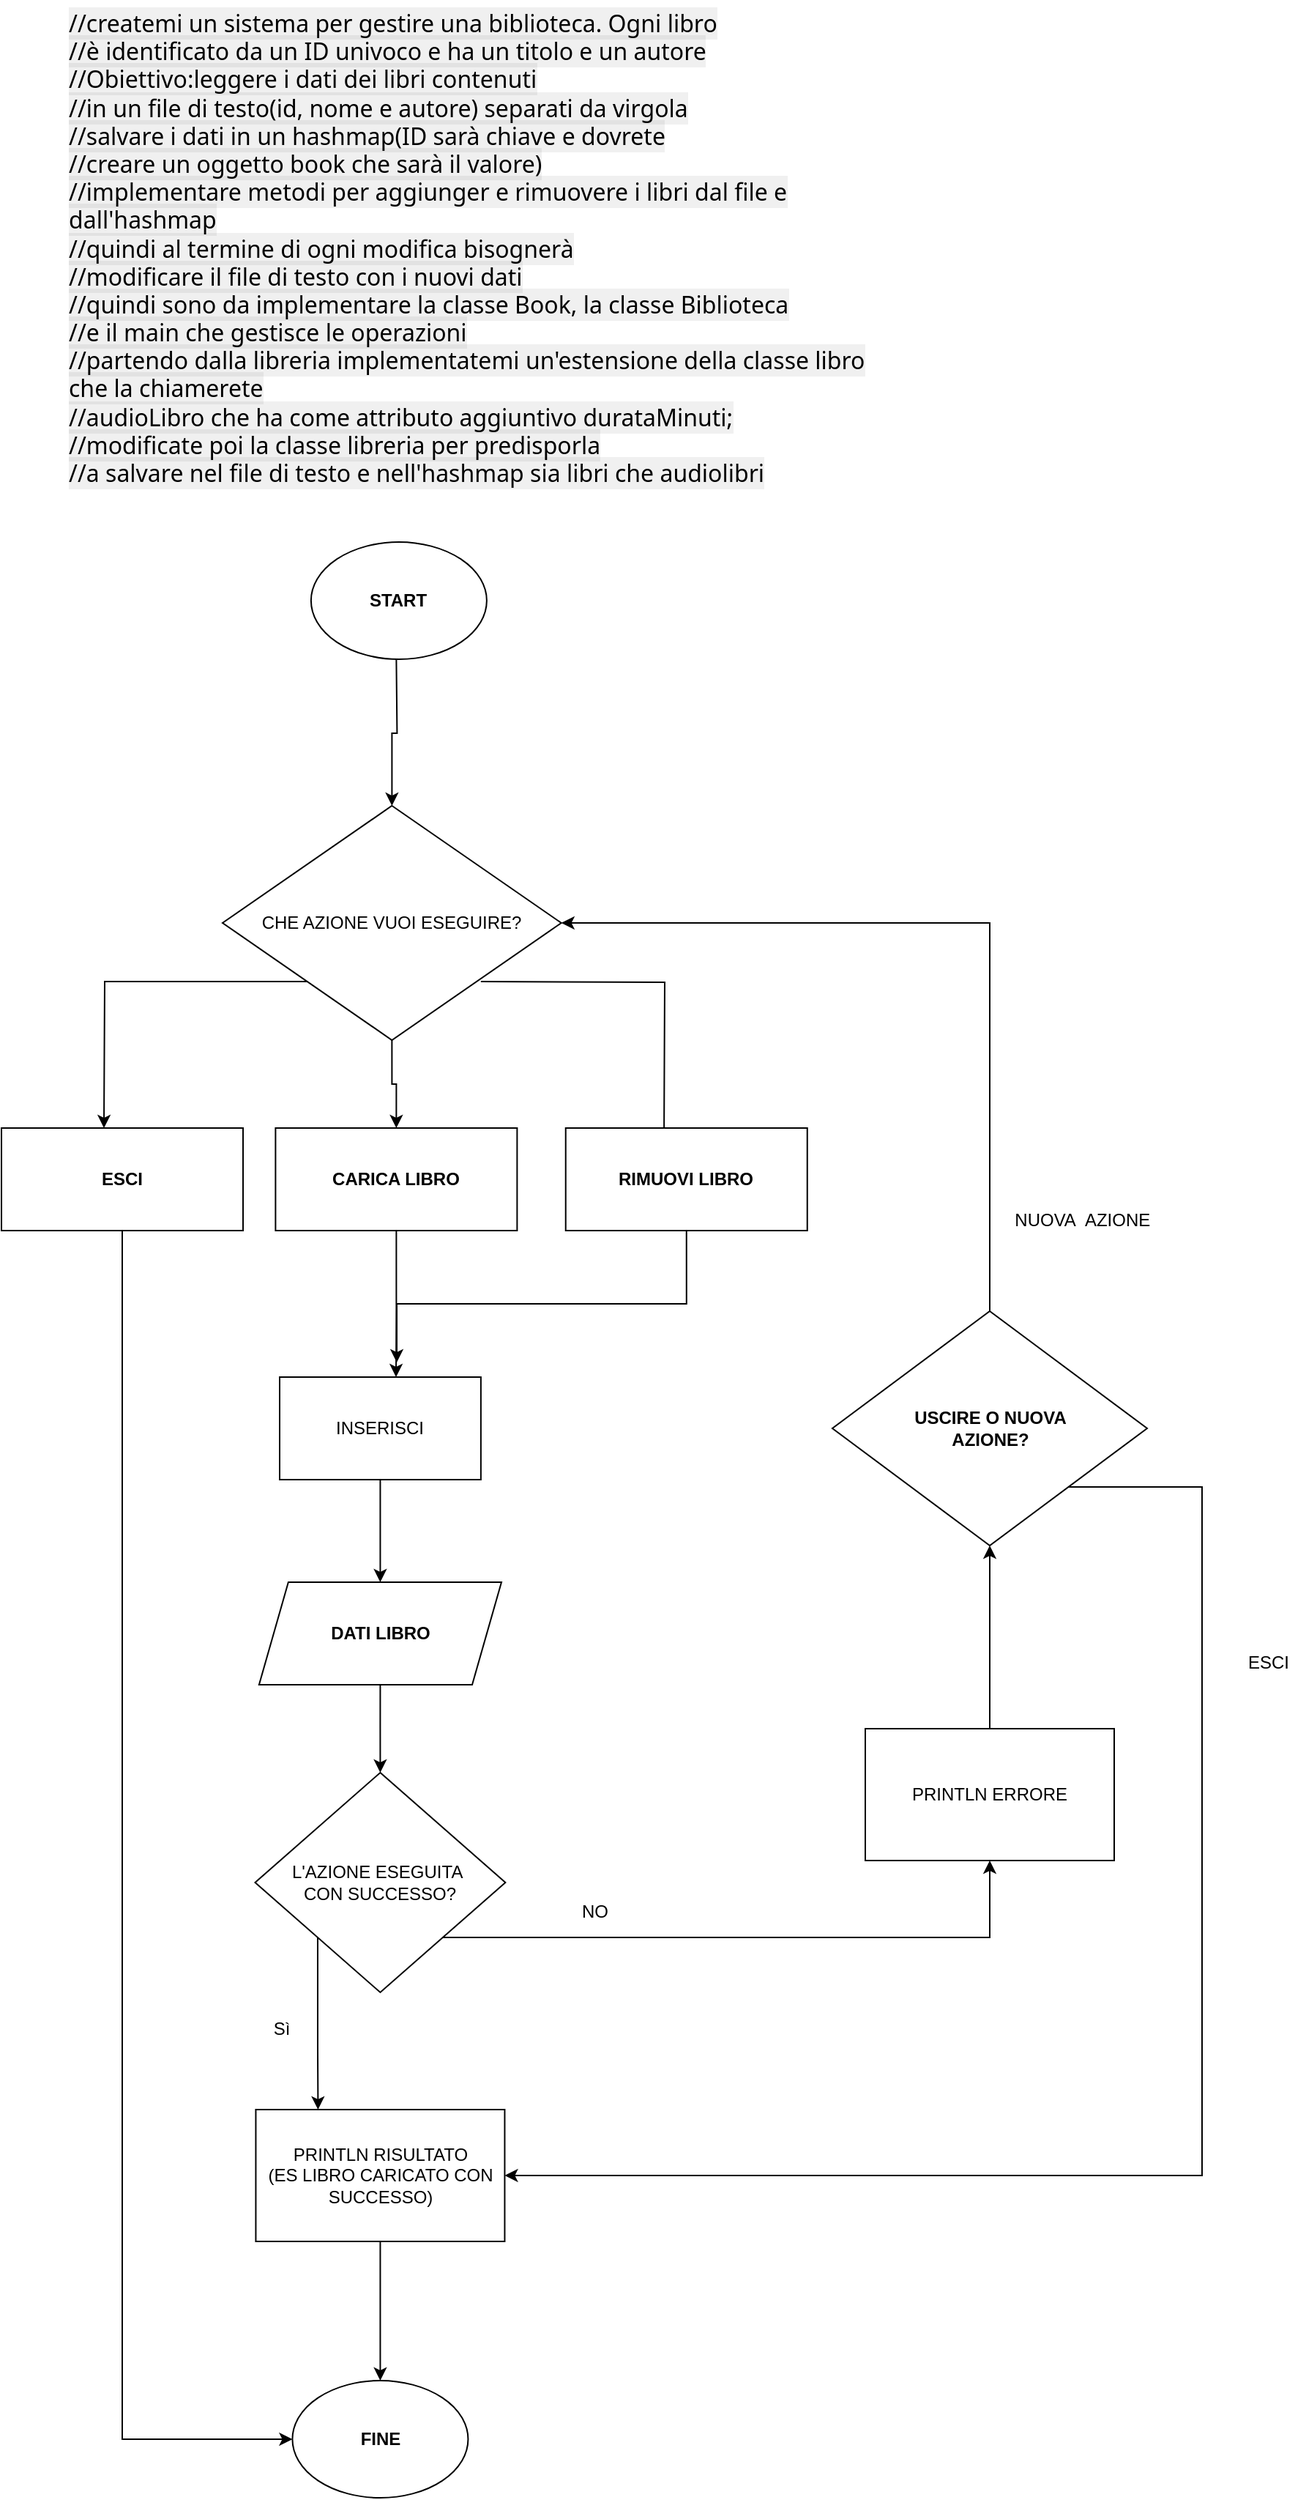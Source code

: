 <mxfile version="23.1.5" type="github">
  <diagram name="Page-1" id="74e2e168-ea6b-b213-b513-2b3c1d86103e">
    <mxGraphModel dx="1858" dy="958" grid="1" gridSize="10" guides="1" tooltips="1" connect="1" arrows="1" fold="1" page="1" pageScale="1" pageWidth="1100" pageHeight="850" background="none" math="0" shadow="0">
      <root>
        <mxCell id="0" />
        <mxCell id="1" parent="0" />
        <mxCell id="4IaKtnTtu1cA-8xoIhlD-1" value="&lt;b&gt;START&lt;/b&gt;" style="ellipse;whiteSpace=wrap;html=1;" parent="1" vertex="1">
          <mxGeometry x="297.44" y="390" width="120" height="80" as="geometry" />
        </mxCell>
        <mxCell id="4IaKtnTtu1cA-8xoIhlD-2" value="&lt;span style=&quot;margin: 0px; padding: 0px; border: 0px; font-weight: 400; font-style: normal; font-family: &amp;quot;gg sans&amp;quot;, &amp;quot;Noto Sans&amp;quot;, &amp;quot;Helvetica Neue&amp;quot;, Helvetica, Arial, sans-serif; font-size: 16px; vertical-align: baseline; outline: 0px; font-variant-ligatures: normal; font-variant-caps: normal; letter-spacing: normal; orphans: 2; text-align: left; text-indent: 0px; text-transform: none; widows: 2; word-spacing: 0px; -webkit-text-stroke-width: 0px; background-color: rgba(2, 2, 2, 0.06); text-decoration-thickness: initial; text-decoration-style: initial; text-decoration-color: initial;&quot;&gt;/&lt;/span&gt;&lt;span style=&quot;margin: 0px; padding: 0px; border: 0px; font-weight: 400; font-style: normal; font-family: &amp;quot;gg sans&amp;quot;, &amp;quot;Noto Sans&amp;quot;, &amp;quot;Helvetica Neue&amp;quot;, Helvetica, Arial, sans-serif; font-size: 16px; vertical-align: baseline; outline: 0px; font-variant-ligatures: normal; font-variant-caps: normal; letter-spacing: normal; orphans: 2; text-align: left; text-indent: 0px; text-transform: none; widows: 2; word-spacing: 0px; -webkit-text-stroke-width: 0px; background-color: rgba(2, 2, 2, 0.06); text-decoration-thickness: initial; text-decoration-style: initial; text-decoration-color: initial;&quot;&gt;/createmi un sistema per gestire una biblioteca&lt;/span&gt;&lt;span style=&quot;margin: 0px; padding: 0px; border: 0px; font-weight: 400; font-style: normal; font-family: &amp;quot;gg sans&amp;quot;, &amp;quot;Noto Sans&amp;quot;, &amp;quot;Helvetica Neue&amp;quot;, Helvetica, Arial, sans-serif; font-size: 16px; vertical-align: baseline; outline: 0px; font-variant-ligatures: normal; font-variant-caps: normal; letter-spacing: normal; orphans: 2; text-align: left; text-indent: 0px; text-transform: none; widows: 2; word-spacing: 0px; -webkit-text-stroke-width: 0px; background-color: rgba(2, 2, 2, 0.06); text-decoration-thickness: initial; text-decoration-style: initial; text-decoration-color: initial;&quot;&gt;. Ogni libro &lt;br&gt;&lt;/span&gt;&lt;span style=&quot;margin: 0px; padding: 0px; border: 0px; font-weight: 400; font-style: normal; font-family: &amp;quot;gg sans&amp;quot;, &amp;quot;Noto Sans&amp;quot;, &amp;quot;Helvetica Neue&amp;quot;, Helvetica, Arial, sans-serif; font-size: 16px; vertical-align: baseline; outline: 0px; font-variant-ligatures: normal; font-variant-caps: normal; letter-spacing: normal; orphans: 2; text-align: left; text-indent: 0px; text-transform: none; widows: 2; word-spacing: 0px; -webkit-text-stroke-width: 0px; background-color: rgba(2, 2, 2, 0.06); text-decoration-thickness: initial; text-decoration-style: initial; text-decoration-color: initial;&quot;&gt;/&lt;/span&gt;&lt;span style=&quot;margin: 0px; padding: 0px; border: 0px; font-weight: 400; font-style: normal; font-family: &amp;quot;gg sans&amp;quot;, &amp;quot;Noto Sans&amp;quot;, &amp;quot;Helvetica Neue&amp;quot;, Helvetica, Arial, sans-serif; font-size: 16px; vertical-align: baseline; outline: 0px; font-variant-ligatures: normal; font-variant-caps: normal; letter-spacing: normal; orphans: 2; text-align: left; text-indent: 0px; text-transform: none; widows: 2; word-spacing: 0px; -webkit-text-stroke-width: 0px; background-color: rgba(2, 2, 2, 0.06); text-decoration-thickness: initial; text-decoration-style: initial; text-decoration-color: initial;&quot;&gt;/è identificato da un ID univoco e ha un titolo e un autore&lt;br&gt;&lt;/span&gt;&lt;span style=&quot;margin: 0px; padding: 0px; border: 0px; font-weight: 400; font-style: normal; font-family: &amp;quot;gg sans&amp;quot;, &amp;quot;Noto Sans&amp;quot;, &amp;quot;Helvetica Neue&amp;quot;, Helvetica, Arial, sans-serif; font-size: 16px; vertical-align: baseline; outline: 0px; font-variant-ligatures: normal; font-variant-caps: normal; letter-spacing: normal; orphans: 2; text-align: left; text-indent: 0px; text-transform: none; widows: 2; word-spacing: 0px; -webkit-text-stroke-width: 0px; background-color: rgba(2, 2, 2, 0.06); text-decoration-thickness: initial; text-decoration-style: initial; text-decoration-color: initial;&quot;&gt;/&lt;/span&gt;&lt;span style=&quot;margin: 0px; padding: 0px; border: 0px; font-weight: 400; font-style: normal; font-family: &amp;quot;gg sans&amp;quot;, &amp;quot;Noto Sans&amp;quot;, &amp;quot;Helvetica Neue&amp;quot;, Helvetica, Arial, sans-serif; font-size: 16px; vertical-align: baseline; outline: 0px; font-variant-ligatures: normal; font-variant-caps: normal; letter-spacing: normal; orphans: 2; text-align: left; text-indent: 0px; text-transform: none; widows: 2; word-spacing: 0px; -webkit-text-stroke-width: 0px; background-color: rgba(2, 2, 2, 0.06); text-decoration-thickness: initial; text-decoration-style: initial; text-decoration-color: initial;&quot;&gt;/&lt;/span&gt;&lt;span style=&quot;margin: 0px; padding: 0px; border: 0px; font-weight: 400; font-style: normal; font-family: &amp;quot;gg sans&amp;quot;, &amp;quot;Noto Sans&amp;quot;, &amp;quot;Helvetica Neue&amp;quot;, Helvetica, Arial, sans-serif; font-size: 16px; vertical-align: baseline; outline: 0px; font-variant-ligatures: normal; font-variant-caps: normal; letter-spacing: normal; orphans: 2; text-align: left; text-indent: 0px; text-transform: none; widows: 2; word-spacing: 0px; -webkit-text-stroke-width: 0px; background-color: rgba(2, 2, 2, 0.06); text-decoration-thickness: initial; text-decoration-style: initial; text-decoration-color: initial;&quot;&gt;O&lt;/span&gt;&lt;span style=&quot;margin: 0px; padding: 0px; border: 0px; font-weight: 400; font-style: normal; font-family: &amp;quot;gg sans&amp;quot;, &amp;quot;Noto Sans&amp;quot;, &amp;quot;Helvetica Neue&amp;quot;, Helvetica, Arial, sans-serif; font-size: 16px; vertical-align: baseline; outline: 0px; font-variant-ligatures: normal; font-variant-caps: normal; letter-spacing: normal; orphans: 2; text-align: left; text-indent: 0px; text-transform: none; widows: 2; word-spacing: 0px; -webkit-text-stroke-width: 0px; background-color: rgba(2, 2, 2, 0.06); text-decoration-thickness: initial; text-decoration-style: initial; text-decoration-color: initial;&quot;&gt;b&lt;/span&gt;&lt;span style=&quot;margin: 0px; padding: 0px; border: 0px; font-weight: 400; font-style: normal; font-family: &amp;quot;gg sans&amp;quot;, &amp;quot;Noto Sans&amp;quot;, &amp;quot;Helvetica Neue&amp;quot;, Helvetica, Arial, sans-serif; font-size: 16px; vertical-align: baseline; outline: 0px; font-variant-ligatures: normal; font-variant-caps: normal; letter-spacing: normal; orphans: 2; text-align: left; text-indent: 0px; text-transform: none; widows: 2; word-spacing: 0px; -webkit-text-stroke-width: 0px; background-color: rgba(2, 2, 2, 0.06); text-decoration-thickness: initial; text-decoration-style: initial; text-decoration-color: initial;&quot;&gt;i&lt;/span&gt;&lt;span style=&quot;margin: 0px; padding: 0px; border: 0px; font-weight: 400; font-style: normal; font-family: &amp;quot;gg sans&amp;quot;, &amp;quot;Noto Sans&amp;quot;, &amp;quot;Helvetica Neue&amp;quot;, Helvetica, Arial, sans-serif; font-size: 16px; vertical-align: baseline; outline: 0px; font-variant-ligatures: normal; font-variant-caps: normal; letter-spacing: normal; orphans: 2; text-align: left; text-indent: 0px; text-transform: none; widows: 2; word-spacing: 0px; -webkit-text-stroke-width: 0px; background-color: rgba(2, 2, 2, 0.06); text-decoration-thickness: initial; text-decoration-style: initial; text-decoration-color: initial;&quot;&gt;e&lt;/span&gt;&lt;span style=&quot;margin: 0px; padding: 0px; border: 0px; font-weight: 400; font-style: normal; font-family: &amp;quot;gg sans&amp;quot;, &amp;quot;Noto Sans&amp;quot;, &amp;quot;Helvetica Neue&amp;quot;, Helvetica, Arial, sans-serif; font-size: 16px; vertical-align: baseline; outline: 0px; font-variant-ligatures: normal; font-variant-caps: normal; letter-spacing: normal; orphans: 2; text-align: left; text-indent: 0px; text-transform: none; widows: 2; word-spacing: 0px; -webkit-text-stroke-width: 0px; background-color: rgba(2, 2, 2, 0.06); text-decoration-thickness: initial; text-decoration-style: initial; text-decoration-color: initial;&quot;&gt;t&lt;/span&gt;&lt;span style=&quot;margin: 0px; padding: 0px; border: 0px; font-weight: 400; font-style: normal; font-family: &amp;quot;gg sans&amp;quot;, &amp;quot;Noto Sans&amp;quot;, &amp;quot;Helvetica Neue&amp;quot;, Helvetica, Arial, sans-serif; font-size: 16px; vertical-align: baseline; outline: 0px; font-variant-ligatures: normal; font-variant-caps: normal; letter-spacing: normal; orphans: 2; text-align: left; text-indent: 0px; text-transform: none; widows: 2; word-spacing: 0px; -webkit-text-stroke-width: 0px; background-color: rgba(2, 2, 2, 0.06); text-decoration-thickness: initial; text-decoration-style: initial; text-decoration-color: initial;&quot;&gt;t&lt;/span&gt;&lt;span style=&quot;margin: 0px; padding: 0px; border: 0px; font-weight: 400; font-style: normal; font-family: &amp;quot;gg sans&amp;quot;, &amp;quot;Noto Sans&amp;quot;, &amp;quot;Helvetica Neue&amp;quot;, Helvetica, Arial, sans-serif; font-size: 16px; vertical-align: baseline; outline: 0px; font-variant-ligatures: normal; font-variant-caps: normal; letter-spacing: normal; orphans: 2; text-align: left; text-indent: 0px; text-transform: none; widows: 2; word-spacing: 0px; -webkit-text-stroke-width: 0px; background-color: rgba(2, 2, 2, 0.06); text-decoration-thickness: initial; text-decoration-style: initial; text-decoration-color: initial;&quot;&gt;i&lt;/span&gt;&lt;span style=&quot;margin: 0px; padding: 0px; border: 0px; font-weight: 400; font-style: normal; font-family: &amp;quot;gg sans&amp;quot;, &amp;quot;Noto Sans&amp;quot;, &amp;quot;Helvetica Neue&amp;quot;, Helvetica, Arial, sans-serif; font-size: 16px; vertical-align: baseline; outline: 0px; font-variant-ligatures: normal; font-variant-caps: normal; letter-spacing: normal; orphans: 2; text-align: left; text-indent: 0px; text-transform: none; widows: 2; word-spacing: 0px; -webkit-text-stroke-width: 0px; background-color: rgba(2, 2, 2, 0.06); text-decoration-thickness: initial; text-decoration-style: initial; text-decoration-color: initial;&quot;&gt;v&lt;/span&gt;&lt;span style=&quot;margin: 0px; padding: 0px; border: 0px; font-weight: 400; font-style: normal; font-family: &amp;quot;gg sans&amp;quot;, &amp;quot;Noto Sans&amp;quot;, &amp;quot;Helvetica Neue&amp;quot;, Helvetica, Arial, sans-serif; font-size: 16px; vertical-align: baseline; outline: 0px; font-variant-ligatures: normal; font-variant-caps: normal; letter-spacing: normal; orphans: 2; text-align: left; text-indent: 0px; text-transform: none; widows: 2; word-spacing: 0px; -webkit-text-stroke-width: 0px; background-color: rgba(2, 2, 2, 0.06); text-decoration-thickness: initial; text-decoration-style: initial; text-decoration-color: initial;&quot;&gt;o&lt;/span&gt;&lt;span style=&quot;margin: 0px; padding: 0px; border: 0px; font-weight: 400; font-style: normal; font-family: &amp;quot;gg sans&amp;quot;, &amp;quot;Noto Sans&amp;quot;, &amp;quot;Helvetica Neue&amp;quot;, Helvetica, Arial, sans-serif; font-size: 16px; vertical-align: baseline; outline: 0px; font-variant-ligatures: normal; font-variant-caps: normal; letter-spacing: normal; orphans: 2; text-align: left; text-indent: 0px; text-transform: none; widows: 2; word-spacing: 0px; -webkit-text-stroke-width: 0px; background-color: rgba(2, 2, 2, 0.06); text-decoration-thickness: initial; text-decoration-style: initial; text-decoration-color: initial;&quot;&gt;:leggere i dati dei libri contenuti &lt;br&gt;&lt;/span&gt;&lt;span style=&quot;margin: 0px; padding: 0px; border: 0px; font-weight: 400; font-style: normal; font-family: &amp;quot;gg sans&amp;quot;, &amp;quot;Noto Sans&amp;quot;, &amp;quot;Helvetica Neue&amp;quot;, Helvetica, Arial, sans-serif; font-size: 16px; vertical-align: baseline; outline: 0px; font-variant-ligatures: normal; font-variant-caps: normal; letter-spacing: normal; orphans: 2; text-align: left; text-indent: 0px; text-transform: none; widows: 2; word-spacing: 0px; -webkit-text-stroke-width: 0px; background-color: rgba(2, 2, 2, 0.06); text-decoration-thickness: initial; text-decoration-style: initial; text-decoration-color: initial;&quot;&gt;/&lt;/span&gt;&lt;span style=&quot;margin: 0px; padding: 0px; border: 0px; font-weight: 400; font-style: normal; font-family: &amp;quot;gg sans&amp;quot;, &amp;quot;Noto Sans&amp;quot;, &amp;quot;Helvetica Neue&amp;quot;, Helvetica, Arial, sans-serif; font-size: 16px; vertical-align: baseline; outline: 0px; font-variant-ligatures: normal; font-variant-caps: normal; letter-spacing: normal; orphans: 2; text-align: left; text-indent: 0px; text-transform: none; widows: 2; word-spacing: 0px; -webkit-text-stroke-width: 0px; background-color: rgba(2, 2, 2, 0.06); text-decoration-thickness: initial; text-decoration-style: initial; text-decoration-color: initial;&quot;&gt;/in un file di testo&lt;/span&gt;&lt;span style=&quot;margin: 0px; padding: 0px; border: 0px; font-weight: 400; font-style: normal; font-family: &amp;quot;gg sans&amp;quot;, &amp;quot;Noto Sans&amp;quot;, &amp;quot;Helvetica Neue&amp;quot;, Helvetica, Arial, sans-serif; font-size: 16px; vertical-align: baseline; outline: 0px; font-variant-ligatures: normal; font-variant-caps: normal; letter-spacing: normal; orphans: 2; text-align: left; text-indent: 0px; text-transform: none; widows: 2; word-spacing: 0px; -webkit-text-stroke-width: 0px; background-color: rgba(2, 2, 2, 0.06); text-decoration-thickness: initial; text-decoration-style: initial; text-decoration-color: initial;&quot;&gt;(id&lt;/span&gt;&lt;span style=&quot;margin: 0px; padding: 0px; border: 0px; font-weight: 400; font-style: normal; font-family: &amp;quot;gg sans&amp;quot;, &amp;quot;Noto Sans&amp;quot;, &amp;quot;Helvetica Neue&amp;quot;, Helvetica, Arial, sans-serif; font-size: 16px; vertical-align: baseline; outline: 0px; font-variant-ligatures: normal; font-variant-caps: normal; letter-spacing: normal; orphans: 2; text-align: left; text-indent: 0px; text-transform: none; widows: 2; word-spacing: 0px; -webkit-text-stroke-width: 0px; background-color: rgba(2, 2, 2, 0.06); text-decoration-thickness: initial; text-decoration-style: initial; text-decoration-color: initial;&quot;&gt;, nome e autore&lt;/span&gt;&lt;span style=&quot;margin: 0px; padding: 0px; border: 0px; font-weight: 400; font-style: normal; font-family: &amp;quot;gg sans&amp;quot;, &amp;quot;Noto Sans&amp;quot;, &amp;quot;Helvetica Neue&amp;quot;, Helvetica, Arial, sans-serif; font-size: 16px; vertical-align: baseline; outline: 0px; font-variant-ligatures: normal; font-variant-caps: normal; letter-spacing: normal; orphans: 2; text-align: left; text-indent: 0px; text-transform: none; widows: 2; word-spacing: 0px; -webkit-text-stroke-width: 0px; background-color: rgba(2, 2, 2, 0.06); text-decoration-thickness: initial; text-decoration-style: initial; text-decoration-color: initial;&quot;&gt;) separati da virgola&lt;br&gt;&lt;/span&gt;&lt;span style=&quot;margin: 0px; padding: 0px; border: 0px; font-weight: 400; font-style: normal; font-family: &amp;quot;gg sans&amp;quot;, &amp;quot;Noto Sans&amp;quot;, &amp;quot;Helvetica Neue&amp;quot;, Helvetica, Arial, sans-serif; font-size: 16px; vertical-align: baseline; outline: 0px; font-variant-ligatures: normal; font-variant-caps: normal; letter-spacing: normal; orphans: 2; text-align: left; text-indent: 0px; text-transform: none; widows: 2; word-spacing: 0px; -webkit-text-stroke-width: 0px; background-color: rgba(2, 2, 2, 0.06); text-decoration-thickness: initial; text-decoration-style: initial; text-decoration-color: initial;&quot;&gt;/&lt;/span&gt;&lt;span style=&quot;margin: 0px; padding: 0px; border: 0px; font-weight: 400; font-style: normal; font-family: &amp;quot;gg sans&amp;quot;, &amp;quot;Noto Sans&amp;quot;, &amp;quot;Helvetica Neue&amp;quot;, Helvetica, Arial, sans-serif; font-size: 16px; vertical-align: baseline; outline: 0px; font-variant-ligatures: normal; font-variant-caps: normal; letter-spacing: normal; orphans: 2; text-align: left; text-indent: 0px; text-transform: none; widows: 2; word-spacing: 0px; -webkit-text-stroke-width: 0px; background-color: rgba(2, 2, 2, 0.06); text-decoration-thickness: initial; text-decoration-style: initial; text-decoration-color: initial;&quot;&gt;/salvare i dati in un hashmap&lt;/span&gt;&lt;span style=&quot;margin: 0px; padding: 0px; border: 0px; font-weight: 400; font-style: normal; font-family: &amp;quot;gg sans&amp;quot;, &amp;quot;Noto Sans&amp;quot;, &amp;quot;Helvetica Neue&amp;quot;, Helvetica, Arial, sans-serif; font-size: 16px; vertical-align: baseline; outline: 0px; font-variant-ligatures: normal; font-variant-caps: normal; letter-spacing: normal; orphans: 2; text-align: left; text-indent: 0px; text-transform: none; widows: 2; word-spacing: 0px; -webkit-text-stroke-width: 0px; background-color: rgba(2, 2, 2, 0.06); text-decoration-thickness: initial; text-decoration-style: initial; text-decoration-color: initial;&quot;&gt;(ID sarà chiave e dovrete &lt;br&gt;&lt;/span&gt;&lt;span style=&quot;margin: 0px; padding: 0px; border: 0px; font-weight: 400; font-style: normal; font-family: &amp;quot;gg sans&amp;quot;, &amp;quot;Noto Sans&amp;quot;, &amp;quot;Helvetica Neue&amp;quot;, Helvetica, Arial, sans-serif; font-size: 16px; vertical-align: baseline; outline: 0px; font-variant-ligatures: normal; font-variant-caps: normal; letter-spacing: normal; orphans: 2; text-align: left; text-indent: 0px; text-transform: none; widows: 2; word-spacing: 0px; -webkit-text-stroke-width: 0px; background-color: rgba(2, 2, 2, 0.06); text-decoration-thickness: initial; text-decoration-style: initial; text-decoration-color: initial;&quot;&gt;/&lt;/span&gt;&lt;span style=&quot;margin: 0px; padding: 0px; border: 0px; font-weight: 400; font-style: normal; font-family: &amp;quot;gg sans&amp;quot;, &amp;quot;Noto Sans&amp;quot;, &amp;quot;Helvetica Neue&amp;quot;, Helvetica, Arial, sans-serif; font-size: 16px; vertical-align: baseline; outline: 0px; font-variant-ligatures: normal; font-variant-caps: normal; letter-spacing: normal; orphans: 2; text-align: left; text-indent: 0px; text-transform: none; widows: 2; word-spacing: 0px; -webkit-text-stroke-width: 0px; background-color: rgba(2, 2, 2, 0.06); text-decoration-thickness: initial; text-decoration-style: initial; text-decoration-color: initial;&quot;&gt;/creare un oggetto book che sarà il valore&lt;/span&gt;&lt;span style=&quot;margin: 0px; padding: 0px; border: 0px; font-weight: 400; font-style: normal; font-family: &amp;quot;gg sans&amp;quot;, &amp;quot;Noto Sans&amp;quot;, &amp;quot;Helvetica Neue&amp;quot;, Helvetica, Arial, sans-serif; font-size: 16px; vertical-align: baseline; outline: 0px; font-variant-ligatures: normal; font-variant-caps: normal; letter-spacing: normal; orphans: 2; text-align: left; text-indent: 0px; text-transform: none; widows: 2; word-spacing: 0px; -webkit-text-stroke-width: 0px; background-color: rgba(2, 2, 2, 0.06); text-decoration-thickness: initial; text-decoration-style: initial; text-decoration-color: initial;&quot;&gt;)&lt;br&gt;&lt;/span&gt;&lt;span style=&quot;margin: 0px; padding: 0px; border: 0px; font-weight: 400; font-style: normal; font-family: &amp;quot;gg sans&amp;quot;, &amp;quot;Noto Sans&amp;quot;, &amp;quot;Helvetica Neue&amp;quot;, Helvetica, Arial, sans-serif; font-size: 16px; vertical-align: baseline; outline: 0px; font-variant-ligatures: normal; font-variant-caps: normal; letter-spacing: normal; orphans: 2; text-align: left; text-indent: 0px; text-transform: none; widows: 2; word-spacing: 0px; -webkit-text-stroke-width: 0px; background-color: rgba(2, 2, 2, 0.06); text-decoration-thickness: initial; text-decoration-style: initial; text-decoration-color: initial;&quot;&gt;/&lt;/span&gt;&lt;span style=&quot;margin: 0px; padding: 0px; border: 0px; font-weight: 400; font-style: normal; font-family: &amp;quot;gg sans&amp;quot;, &amp;quot;Noto Sans&amp;quot;, &amp;quot;Helvetica Neue&amp;quot;, Helvetica, Arial, sans-serif; font-size: 16px; vertical-align: baseline; outline: 0px; font-variant-ligatures: normal; font-variant-caps: normal; letter-spacing: normal; orphans: 2; text-align: left; text-indent: 0px; text-transform: none; widows: 2; word-spacing: 0px; -webkit-text-stroke-width: 0px; background-color: rgba(2, 2, 2, 0.06); text-decoration-thickness: initial; text-decoration-style: initial; text-decoration-color: initial;&quot;&gt;/implementare metodi per aggiunger e rimuovere i libri dal file e dall&lt;/span&gt;&lt;span style=&quot;margin: 0px; padding: 0px; border: 0px; font-weight: 400; font-style: normal; font-family: &amp;quot;gg sans&amp;quot;, &amp;quot;Noto Sans&amp;quot;, &amp;quot;Helvetica Neue&amp;quot;, Helvetica, Arial, sans-serif; font-size: 16px; vertical-align: baseline; outline: 0px; font-variant-ligatures: normal; font-variant-caps: normal; letter-spacing: normal; orphans: 2; text-align: left; text-indent: 0px; text-transform: none; widows: 2; word-spacing: 0px; -webkit-text-stroke-width: 0px; background-color: rgba(2, 2, 2, 0.06); text-decoration-thickness: initial; text-decoration-style: initial; text-decoration-color: initial;&quot;&gt;&#39;hashmap&lt;br&gt;&lt;/span&gt;&lt;span style=&quot;margin: 0px; padding: 0px; border: 0px; font-weight: 400; font-style: normal; font-family: &amp;quot;gg sans&amp;quot;, &amp;quot;Noto Sans&amp;quot;, &amp;quot;Helvetica Neue&amp;quot;, Helvetica, Arial, sans-serif; font-size: 16px; vertical-align: baseline; outline: 0px; font-variant-ligatures: normal; font-variant-caps: normal; letter-spacing: normal; orphans: 2; text-align: left; text-indent: 0px; text-transform: none; widows: 2; word-spacing: 0px; -webkit-text-stroke-width: 0px; background-color: rgba(2, 2, 2, 0.06); text-decoration-thickness: initial; text-decoration-style: initial; text-decoration-color: initial;&quot;&gt;/&lt;/span&gt;&lt;span style=&quot;margin: 0px; padding: 0px; border: 0px; font-weight: 400; font-style: normal; font-family: &amp;quot;gg sans&amp;quot;, &amp;quot;Noto Sans&amp;quot;, &amp;quot;Helvetica Neue&amp;quot;, Helvetica, Arial, sans-serif; font-size: 16px; vertical-align: baseline; outline: 0px; font-variant-ligatures: normal; font-variant-caps: normal; letter-spacing: normal; orphans: 2; text-align: left; text-indent: 0px; text-transform: none; widows: 2; word-spacing: 0px; -webkit-text-stroke-width: 0px; background-color: rgba(2, 2, 2, 0.06); text-decoration-thickness: initial; text-decoration-style: initial; text-decoration-color: initial;&quot;&gt;/quindi al termine di ogni modifica bisognerà&lt;br&gt;&lt;/span&gt;&lt;span style=&quot;margin: 0px; padding: 0px; border: 0px; font-weight: 400; font-style: normal; font-family: &amp;quot;gg sans&amp;quot;, &amp;quot;Noto Sans&amp;quot;, &amp;quot;Helvetica Neue&amp;quot;, Helvetica, Arial, sans-serif; font-size: 16px; vertical-align: baseline; outline: 0px; font-variant-ligatures: normal; font-variant-caps: normal; letter-spacing: normal; orphans: 2; text-align: left; text-indent: 0px; text-transform: none; widows: 2; word-spacing: 0px; -webkit-text-stroke-width: 0px; background-color: rgba(2, 2, 2, 0.06); text-decoration-thickness: initial; text-decoration-style: initial; text-decoration-color: initial;&quot;&gt;/&lt;/span&gt;&lt;span style=&quot;margin: 0px; padding: 0px; border: 0px; font-weight: 400; font-style: normal; font-family: &amp;quot;gg sans&amp;quot;, &amp;quot;Noto Sans&amp;quot;, &amp;quot;Helvetica Neue&amp;quot;, Helvetica, Arial, sans-serif; font-size: 16px; vertical-align: baseline; outline: 0px; font-variant-ligatures: normal; font-variant-caps: normal; letter-spacing: normal; orphans: 2; text-align: left; text-indent: 0px; text-transform: none; widows: 2; word-spacing: 0px; -webkit-text-stroke-width: 0px; background-color: rgba(2, 2, 2, 0.06); text-decoration-thickness: initial; text-decoration-style: initial; text-decoration-color: initial;&quot;&gt;/modificare il file di testo con i nuovi dati&lt;br&gt;&lt;/span&gt;&lt;span style=&quot;margin: 0px; padding: 0px; border: 0px; font-weight: 400; font-style: normal; font-family: &amp;quot;gg sans&amp;quot;, &amp;quot;Noto Sans&amp;quot;, &amp;quot;Helvetica Neue&amp;quot;, Helvetica, Arial, sans-serif; font-size: 16px; vertical-align: baseline; outline: 0px; font-variant-ligatures: normal; font-variant-caps: normal; letter-spacing: normal; orphans: 2; text-align: left; text-indent: 0px; text-transform: none; widows: 2; word-spacing: 0px; -webkit-text-stroke-width: 0px; background-color: rgba(2, 2, 2, 0.06); text-decoration-thickness: initial; text-decoration-style: initial; text-decoration-color: initial;&quot;&gt;/&lt;/span&gt;&lt;span style=&quot;margin: 0px; padding: 0px; border: 0px; font-weight: 400; font-style: normal; font-family: &amp;quot;gg sans&amp;quot;, &amp;quot;Noto Sans&amp;quot;, &amp;quot;Helvetica Neue&amp;quot;, Helvetica, Arial, sans-serif; font-size: 16px; vertical-align: baseline; outline: 0px; font-variant-ligatures: normal; font-variant-caps: normal; letter-spacing: normal; orphans: 2; text-align: left; text-indent: 0px; text-transform: none; widows: 2; word-spacing: 0px; -webkit-text-stroke-width: 0px; background-color: rgba(2, 2, 2, 0.06); text-decoration-thickness: initial; text-decoration-style: initial; text-decoration-color: initial;&quot;&gt;/quindi sono da implementare la classe Book&lt;/span&gt;&lt;span style=&quot;margin: 0px; padding: 0px; border: 0px; font-weight: 400; font-style: normal; font-family: &amp;quot;gg sans&amp;quot;, &amp;quot;Noto Sans&amp;quot;, &amp;quot;Helvetica Neue&amp;quot;, Helvetica, Arial, sans-serif; font-size: 16px; vertical-align: baseline; outline: 0px; font-variant-ligatures: normal; font-variant-caps: normal; letter-spacing: normal; orphans: 2; text-align: left; text-indent: 0px; text-transform: none; widows: 2; word-spacing: 0px; -webkit-text-stroke-width: 0px; background-color: rgba(2, 2, 2, 0.06); text-decoration-thickness: initial; text-decoration-style: initial; text-decoration-color: initial;&quot;&gt;, la classe Biblioteca &lt;br&gt;&lt;/span&gt;&lt;span style=&quot;margin: 0px; padding: 0px; border: 0px; font-weight: 400; font-style: normal; font-family: &amp;quot;gg sans&amp;quot;, &amp;quot;Noto Sans&amp;quot;, &amp;quot;Helvetica Neue&amp;quot;, Helvetica, Arial, sans-serif; font-size: 16px; vertical-align: baseline; outline: 0px; font-variant-ligatures: normal; font-variant-caps: normal; letter-spacing: normal; orphans: 2; text-align: left; text-indent: 0px; text-transform: none; widows: 2; word-spacing: 0px; -webkit-text-stroke-width: 0px; background-color: rgba(2, 2, 2, 0.06); text-decoration-thickness: initial; text-decoration-style: initial; text-decoration-color: initial;&quot;&gt;/&lt;/span&gt;&lt;span style=&quot;margin: 0px; padding: 0px; border: 0px; font-weight: 400; font-style: normal; font-family: &amp;quot;gg sans&amp;quot;, &amp;quot;Noto Sans&amp;quot;, &amp;quot;Helvetica Neue&amp;quot;, Helvetica, Arial, sans-serif; font-size: 16px; vertical-align: baseline; outline: 0px; font-variant-ligatures: normal; font-variant-caps: normal; letter-spacing: normal; orphans: 2; text-align: left; text-indent: 0px; text-transform: none; widows: 2; word-spacing: 0px; -webkit-text-stroke-width: 0px; background-color: rgba(2, 2, 2, 0.06); text-decoration-thickness: initial; text-decoration-style: initial; text-decoration-color: initial;&quot;&gt;/e il main che gestisce le operazioni&lt;br&gt;/&lt;span style=&quot;margin: 0px; padding: 0px; border: 0px; vertical-align: baseline; outline: 0px;&quot;&gt;/partendo dalla libreria implementatemi un&lt;/span&gt;&lt;span style=&quot;margin: 0px; padding: 0px; border: 0px; vertical-align: baseline; outline: 0px;&quot;&gt;&#39;estensione della classe libro che la chiamerete &lt;br/&gt;&lt;/span&gt;&lt;span style=&quot;margin: 0px; padding: 0px; border: 0px; vertical-align: baseline; outline: 0px;&quot;&gt;/&lt;/span&gt;&lt;span style=&quot;margin: 0px; padding: 0px; border: 0px; vertical-align: baseline; outline: 0px;&quot;&gt;/audioLibro che ha come attributo aggiuntivo durataMinuti&lt;/span&gt;&lt;span style=&quot;margin: 0px; padding: 0px; border: 0px; vertical-align: baseline; outline: 0px;&quot;&gt;;&lt;br/&gt;&lt;/span&gt;&lt;span style=&quot;margin: 0px; padding: 0px; border: 0px; vertical-align: baseline; outline: 0px;&quot;&gt;/&lt;/span&gt;&lt;span style=&quot;margin: 0px; padding: 0px; border: 0px; vertical-align: baseline; outline: 0px;&quot;&gt;/modificate poi la classe libreria per predisporla&lt;br/&gt;&lt;/span&gt;&lt;span style=&quot;margin: 0px; padding: 0px; border: 0px; vertical-align: baseline; outline: 0px;&quot;&gt;/&lt;/span&gt;&lt;span style=&quot;margin: 0px; padding: 0px; border: 0px; vertical-align: baseline; outline: 0px;&quot;&gt;/a salvare nel file di testo e nell&lt;/span&gt;&lt;span style=&quot;margin: 0px; padding: 0px; border: 0px; vertical-align: baseline; outline: 0px;&quot;&gt;&#39;hashmap sia libri che audiolibri&lt;/span&gt;&lt;br&gt;&lt;/span&gt;" style="text;whiteSpace=wrap;html=1;" parent="1" vertex="1">
          <mxGeometry x="130" y="20" width="560" height="250" as="geometry" />
        </mxCell>
        <mxCell id="fD5CYLT8tZ-8F1_ubMyg-56" value="" style="group" vertex="1" connectable="0" parent="1">
          <mxGeometry x="86" y="470" width="890" height="1255" as="geometry" />
        </mxCell>
        <mxCell id="fD5CYLT8tZ-8F1_ubMyg-5" style="edgeStyle=orthogonalEdgeStyle;rounded=0;orthogonalLoop=1;jettySize=auto;html=1;" edge="1" parent="fD5CYLT8tZ-8F1_ubMyg-56" target="fD5CYLT8tZ-8F1_ubMyg-4">
          <mxGeometry relative="1" as="geometry">
            <mxPoint x="269.69" as="sourcePoint" />
          </mxGeometry>
        </mxCell>
        <mxCell id="fD5CYLT8tZ-8F1_ubMyg-17" style="edgeStyle=orthogonalEdgeStyle;rounded=0;orthogonalLoop=1;jettySize=auto;html=1;exitX=0.5;exitY=1;exitDx=0;exitDy=0;" edge="1" parent="fD5CYLT8tZ-8F1_ubMyg-56" source="4IaKtnTtu1cA-8xoIhlD-10">
          <mxGeometry relative="1" as="geometry">
            <mxPoint x="269.5" y="490" as="targetPoint" />
          </mxGeometry>
        </mxCell>
        <mxCell id="4IaKtnTtu1cA-8xoIhlD-10" value="&lt;b&gt;CARICA LIBRO&lt;/b&gt;" style="rounded=0;whiteSpace=wrap;html=1;" parent="fD5CYLT8tZ-8F1_ubMyg-56" vertex="1">
          <mxGeometry x="187.19" y="320" width="165" height="70" as="geometry" />
        </mxCell>
        <mxCell id="fD5CYLT8tZ-8F1_ubMyg-11" style="edgeStyle=orthogonalEdgeStyle;rounded=0;orthogonalLoop=1;jettySize=auto;html=1;exitX=0.5;exitY=1;exitDx=0;exitDy=0;entryX=0.5;entryY=0;entryDx=0;entryDy=0;" edge="1" parent="fD5CYLT8tZ-8F1_ubMyg-56" source="fD5CYLT8tZ-8F1_ubMyg-4" target="4IaKtnTtu1cA-8xoIhlD-10">
          <mxGeometry relative="1" as="geometry" />
        </mxCell>
        <mxCell id="fD5CYLT8tZ-8F1_ubMyg-12" style="edgeStyle=orthogonalEdgeStyle;rounded=0;orthogonalLoop=1;jettySize=auto;html=1;exitX=0;exitY=1;exitDx=0;exitDy=0;" edge="1" parent="fD5CYLT8tZ-8F1_ubMyg-56" source="fD5CYLT8tZ-8F1_ubMyg-4">
          <mxGeometry relative="1" as="geometry">
            <mxPoint x="70" y="320" as="targetPoint" />
          </mxGeometry>
        </mxCell>
        <mxCell id="fD5CYLT8tZ-8F1_ubMyg-14" style="edgeStyle=orthogonalEdgeStyle;rounded=0;orthogonalLoop=1;jettySize=auto;html=1;entryX=0.422;entryY=0;entryDx=0;entryDy=0;entryPerimeter=0;" edge="1" parent="fD5CYLT8tZ-8F1_ubMyg-56">
          <mxGeometry relative="1" as="geometry">
            <mxPoint x="452.47" y="340" as="targetPoint" />
            <mxPoint x="327.44" y="220" as="sourcePoint" />
          </mxGeometry>
        </mxCell>
        <mxCell id="fD5CYLT8tZ-8F1_ubMyg-4" value="CHE AZIONE VUOI ESEGUIRE?" style="rhombus;whiteSpace=wrap;html=1;" vertex="1" parent="fD5CYLT8tZ-8F1_ubMyg-56">
          <mxGeometry x="151" y="100" width="231.37" height="160" as="geometry" />
        </mxCell>
        <mxCell id="fD5CYLT8tZ-8F1_ubMyg-18" style="edgeStyle=orthogonalEdgeStyle;rounded=0;orthogonalLoop=1;jettySize=auto;html=1;exitX=0.5;exitY=1;exitDx=0;exitDy=0;" edge="1" parent="fD5CYLT8tZ-8F1_ubMyg-56" source="fD5CYLT8tZ-8F1_ubMyg-9">
          <mxGeometry relative="1" as="geometry">
            <mxPoint x="270" y="480" as="targetPoint" />
            <Array as="points">
              <mxPoint x="468" y="440" />
              <mxPoint x="270" y="440" />
            </Array>
          </mxGeometry>
        </mxCell>
        <mxCell id="fD5CYLT8tZ-8F1_ubMyg-9" value="&lt;b&gt;RIMUOVI LIBRO&lt;/b&gt;" style="rounded=0;whiteSpace=wrap;html=1;" vertex="1" parent="fD5CYLT8tZ-8F1_ubMyg-56">
          <mxGeometry x="385.37" y="320" width="165" height="70" as="geometry" />
        </mxCell>
        <mxCell id="fD5CYLT8tZ-8F1_ubMyg-61" style="edgeStyle=orthogonalEdgeStyle;rounded=0;orthogonalLoop=1;jettySize=auto;html=1;exitX=0.5;exitY=1;exitDx=0;exitDy=0;entryX=0;entryY=0.5;entryDx=0;entryDy=0;" edge="1" parent="fD5CYLT8tZ-8F1_ubMyg-56" source="fD5CYLT8tZ-8F1_ubMyg-10" target="fD5CYLT8tZ-8F1_ubMyg-25">
          <mxGeometry relative="1" as="geometry" />
        </mxCell>
        <mxCell id="fD5CYLT8tZ-8F1_ubMyg-10" value="&lt;b&gt;ESCI&lt;/b&gt;" style="rounded=0;whiteSpace=wrap;html=1;" vertex="1" parent="fD5CYLT8tZ-8F1_ubMyg-56">
          <mxGeometry y="320" width="165" height="70" as="geometry" />
        </mxCell>
        <mxCell id="fD5CYLT8tZ-8F1_ubMyg-22" style="edgeStyle=orthogonalEdgeStyle;rounded=0;orthogonalLoop=1;jettySize=auto;html=1;exitX=0.5;exitY=1;exitDx=0;exitDy=0;" edge="1" parent="fD5CYLT8tZ-8F1_ubMyg-56" source="fD5CYLT8tZ-8F1_ubMyg-15">
          <mxGeometry relative="1" as="geometry">
            <mxPoint x="258.72" y="760" as="targetPoint" />
          </mxGeometry>
        </mxCell>
        <mxCell id="fD5CYLT8tZ-8F1_ubMyg-15" value="&lt;b&gt;DATI LIBRO&lt;/b&gt;" style="shape=parallelogram;perimeter=parallelogramPerimeter;whiteSpace=wrap;html=1;fixedSize=1;" vertex="1" parent="fD5CYLT8tZ-8F1_ubMyg-56">
          <mxGeometry x="175.94" y="630" width="165.56" height="70" as="geometry" />
        </mxCell>
        <mxCell id="fD5CYLT8tZ-8F1_ubMyg-21" style="edgeStyle=orthogonalEdgeStyle;rounded=0;orthogonalLoop=1;jettySize=auto;html=1;exitX=0.5;exitY=1;exitDx=0;exitDy=0;entryX=0.5;entryY=0;entryDx=0;entryDy=0;" edge="1" parent="fD5CYLT8tZ-8F1_ubMyg-56" source="fD5CYLT8tZ-8F1_ubMyg-19" target="fD5CYLT8tZ-8F1_ubMyg-15">
          <mxGeometry relative="1" as="geometry" />
        </mxCell>
        <mxCell id="fD5CYLT8tZ-8F1_ubMyg-19" value="INSERISCI" style="rounded=0;whiteSpace=wrap;html=1;" vertex="1" parent="fD5CYLT8tZ-8F1_ubMyg-56">
          <mxGeometry x="190" y="490" width="137.44" height="70" as="geometry" />
        </mxCell>
        <mxCell id="fD5CYLT8tZ-8F1_ubMyg-24" value="PRINTLN RISULTATO&lt;br&gt;(ES LIBRO CARICATO CON SUCCESSO)" style="rounded=0;whiteSpace=wrap;html=1;" vertex="1" parent="fD5CYLT8tZ-8F1_ubMyg-56">
          <mxGeometry x="173.72" y="990" width="170" height="90" as="geometry" />
        </mxCell>
        <mxCell id="fD5CYLT8tZ-8F1_ubMyg-25" value="&lt;b&gt;FINE&lt;/b&gt;" style="ellipse;whiteSpace=wrap;html=1;" vertex="1" parent="fD5CYLT8tZ-8F1_ubMyg-56">
          <mxGeometry x="198.72" y="1175" width="120" height="80" as="geometry" />
        </mxCell>
        <mxCell id="fD5CYLT8tZ-8F1_ubMyg-40" style="edgeStyle=orthogonalEdgeStyle;rounded=0;orthogonalLoop=1;jettySize=auto;html=1;exitX=0;exitY=1;exitDx=0;exitDy=0;entryX=0.25;entryY=0;entryDx=0;entryDy=0;" edge="1" parent="fD5CYLT8tZ-8F1_ubMyg-56" source="fD5CYLT8tZ-8F1_ubMyg-30" target="fD5CYLT8tZ-8F1_ubMyg-24">
          <mxGeometry relative="1" as="geometry" />
        </mxCell>
        <mxCell id="fD5CYLT8tZ-8F1_ubMyg-30" value="L&#39;AZIONE ESEGUITA&amp;nbsp;&lt;br&gt;CON SUCCESSO?" style="rhombus;whiteSpace=wrap;html=1;" vertex="1" parent="fD5CYLT8tZ-8F1_ubMyg-56">
          <mxGeometry x="173.25" y="760" width="170.94" height="150" as="geometry" />
        </mxCell>
        <mxCell id="fD5CYLT8tZ-8F1_ubMyg-41" style="edgeStyle=orthogonalEdgeStyle;rounded=0;orthogonalLoop=1;jettySize=auto;html=1;exitX=0.5;exitY=1;exitDx=0;exitDy=0;" edge="1" parent="fD5CYLT8tZ-8F1_ubMyg-56" source="fD5CYLT8tZ-8F1_ubMyg-24" target="fD5CYLT8tZ-8F1_ubMyg-25">
          <mxGeometry relative="1" as="geometry" />
        </mxCell>
        <mxCell id="fD5CYLT8tZ-8F1_ubMyg-34" value="Sì" style="text;html=1;align=center;verticalAlign=middle;resizable=0;points=[];autosize=1;strokeColor=none;fillColor=none;" vertex="1" parent="fD5CYLT8tZ-8F1_ubMyg-56">
          <mxGeometry x="175.94" y="920" width="30" height="30" as="geometry" />
        </mxCell>
        <mxCell id="fD5CYLT8tZ-8F1_ubMyg-36" value="PRINTLN ERRORE" style="rounded=0;whiteSpace=wrap;html=1;" vertex="1" parent="fD5CYLT8tZ-8F1_ubMyg-56">
          <mxGeometry x="590" y="730" width="170" height="90" as="geometry" />
        </mxCell>
        <mxCell id="fD5CYLT8tZ-8F1_ubMyg-47" style="edgeStyle=orthogonalEdgeStyle;rounded=0;orthogonalLoop=1;jettySize=auto;html=1;exitX=1;exitY=1;exitDx=0;exitDy=0;entryX=0.5;entryY=1;entryDx=0;entryDy=0;" edge="1" parent="fD5CYLT8tZ-8F1_ubMyg-56" source="fD5CYLT8tZ-8F1_ubMyg-30" target="fD5CYLT8tZ-8F1_ubMyg-36">
          <mxGeometry relative="1" as="geometry" />
        </mxCell>
        <mxCell id="fD5CYLT8tZ-8F1_ubMyg-51" style="edgeStyle=orthogonalEdgeStyle;rounded=0;orthogonalLoop=1;jettySize=auto;html=1;exitX=1;exitY=1;exitDx=0;exitDy=0;entryX=1;entryY=0.5;entryDx=0;entryDy=0;" edge="1" parent="fD5CYLT8tZ-8F1_ubMyg-56" source="fD5CYLT8tZ-8F1_ubMyg-49" target="fD5CYLT8tZ-8F1_ubMyg-24">
          <mxGeometry relative="1" as="geometry">
            <Array as="points">
              <mxPoint x="820" y="565" />
              <mxPoint x="820" y="1035" />
            </Array>
          </mxGeometry>
        </mxCell>
        <mxCell id="fD5CYLT8tZ-8F1_ubMyg-52" style="edgeStyle=orthogonalEdgeStyle;rounded=0;orthogonalLoop=1;jettySize=auto;html=1;entryX=1;entryY=0.5;entryDx=0;entryDy=0;" edge="1" parent="fD5CYLT8tZ-8F1_ubMyg-56" source="fD5CYLT8tZ-8F1_ubMyg-49" target="fD5CYLT8tZ-8F1_ubMyg-4">
          <mxGeometry relative="1" as="geometry">
            <Array as="points">
              <mxPoint x="675" y="180" />
            </Array>
          </mxGeometry>
        </mxCell>
        <mxCell id="fD5CYLT8tZ-8F1_ubMyg-49" value="&lt;b&gt;USCIRE O NUOVA&lt;br&gt;AZIONE?&lt;/b&gt;" style="rhombus;whiteSpace=wrap;html=1;" vertex="1" parent="fD5CYLT8tZ-8F1_ubMyg-56">
          <mxGeometry x="567.5" y="445" width="215" height="160" as="geometry" />
        </mxCell>
        <mxCell id="fD5CYLT8tZ-8F1_ubMyg-48" style="edgeStyle=orthogonalEdgeStyle;rounded=0;orthogonalLoop=1;jettySize=auto;html=1;exitX=0.5;exitY=0;exitDx=0;exitDy=0;" edge="1" parent="fD5CYLT8tZ-8F1_ubMyg-56" source="fD5CYLT8tZ-8F1_ubMyg-36" target="fD5CYLT8tZ-8F1_ubMyg-49">
          <mxGeometry relative="1" as="geometry">
            <mxPoint x="680" y="580" as="targetPoint" />
          </mxGeometry>
        </mxCell>
        <mxCell id="fD5CYLT8tZ-8F1_ubMyg-53" value="NUOVA&amp;nbsp; AZIONE&lt;span style=&quot;white-space: pre;&quot;&gt;&#x9;&lt;/span&gt;" style="text;html=1;align=center;verticalAlign=middle;resizable=0;points=[];autosize=1;strokeColor=none;fillColor=none;" vertex="1" parent="fD5CYLT8tZ-8F1_ubMyg-56">
          <mxGeometry x="680" y="368" width="130" height="30" as="geometry" />
        </mxCell>
        <mxCell id="fD5CYLT8tZ-8F1_ubMyg-54" value="ESCI" style="text;html=1;align=center;verticalAlign=middle;resizable=0;points=[];autosize=1;strokeColor=none;fillColor=none;" vertex="1" parent="fD5CYLT8tZ-8F1_ubMyg-56">
          <mxGeometry x="840" y="670" width="50" height="30" as="geometry" />
        </mxCell>
        <mxCell id="fD5CYLT8tZ-8F1_ubMyg-55" value="NO" style="text;html=1;align=center;verticalAlign=middle;resizable=0;points=[];autosize=1;strokeColor=none;fillColor=none;" vertex="1" parent="fD5CYLT8tZ-8F1_ubMyg-56">
          <mxGeometry x="385.37" y="840" width="40" height="30" as="geometry" />
        </mxCell>
      </root>
    </mxGraphModel>
  </diagram>
</mxfile>
